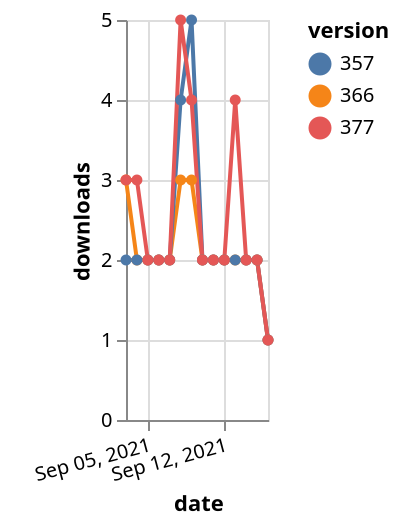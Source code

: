 {"$schema": "https://vega.github.io/schema/vega-lite/v5.json", "description": "A simple bar chart with embedded data.", "data": {"values": [{"date": "2021-09-03", "total": 2325, "delta": 3, "version": "366"}, {"date": "2021-09-04", "total": 2327, "delta": 2, "version": "366"}, {"date": "2021-09-05", "total": 2329, "delta": 2, "version": "366"}, {"date": "2021-09-06", "total": 2331, "delta": 2, "version": "366"}, {"date": "2021-09-07", "total": 2333, "delta": 2, "version": "366"}, {"date": "2021-09-08", "total": 2336, "delta": 3, "version": "366"}, {"date": "2021-09-09", "total": 2339, "delta": 3, "version": "366"}, {"date": "2021-09-10", "total": 2341, "delta": 2, "version": "366"}, {"date": "2021-09-11", "total": 2343, "delta": 2, "version": "366"}, {"date": "2021-09-12", "total": 2345, "delta": 2, "version": "366"}, {"date": "2021-09-13", "total": 2347, "delta": 2, "version": "366"}, {"date": "2021-09-14", "total": 2349, "delta": 2, "version": "366"}, {"date": "2021-09-15", "total": 2351, "delta": 2, "version": "366"}, {"date": "2021-09-16", "total": 2352, "delta": 1, "version": "366"}, {"date": "2021-09-03", "total": 2844, "delta": 2, "version": "357"}, {"date": "2021-09-04", "total": 2846, "delta": 2, "version": "357"}, {"date": "2021-09-05", "total": 2848, "delta": 2, "version": "357"}, {"date": "2021-09-06", "total": 2850, "delta": 2, "version": "357"}, {"date": "2021-09-07", "total": 2852, "delta": 2, "version": "357"}, {"date": "2021-09-08", "total": 2856, "delta": 4, "version": "357"}, {"date": "2021-09-09", "total": 2861, "delta": 5, "version": "357"}, {"date": "2021-09-10", "total": 2863, "delta": 2, "version": "357"}, {"date": "2021-09-11", "total": 2865, "delta": 2, "version": "357"}, {"date": "2021-09-12", "total": 2867, "delta": 2, "version": "357"}, {"date": "2021-09-13", "total": 2869, "delta": 2, "version": "357"}, {"date": "2021-09-14", "total": 2871, "delta": 2, "version": "357"}, {"date": "2021-09-15", "total": 2873, "delta": 2, "version": "357"}, {"date": "2021-09-16", "total": 2874, "delta": 1, "version": "357"}, {"date": "2021-09-03", "total": 2119, "delta": 3, "version": "377"}, {"date": "2021-09-04", "total": 2122, "delta": 3, "version": "377"}, {"date": "2021-09-05", "total": 2124, "delta": 2, "version": "377"}, {"date": "2021-09-06", "total": 2126, "delta": 2, "version": "377"}, {"date": "2021-09-07", "total": 2128, "delta": 2, "version": "377"}, {"date": "2021-09-08", "total": 2133, "delta": 5, "version": "377"}, {"date": "2021-09-09", "total": 2137, "delta": 4, "version": "377"}, {"date": "2021-09-10", "total": 2139, "delta": 2, "version": "377"}, {"date": "2021-09-11", "total": 2141, "delta": 2, "version": "377"}, {"date": "2021-09-12", "total": 2143, "delta": 2, "version": "377"}, {"date": "2021-09-13", "total": 2147, "delta": 4, "version": "377"}, {"date": "2021-09-14", "total": 2149, "delta": 2, "version": "377"}, {"date": "2021-09-15", "total": 2151, "delta": 2, "version": "377"}, {"date": "2021-09-16", "total": 2152, "delta": 1, "version": "377"}]}, "width": "container", "mark": {"type": "line", "point": {"filled": true}}, "encoding": {"x": {"field": "date", "type": "temporal", "timeUnit": "yearmonthdate", "title": "date", "axis": {"labelAngle": -15}}, "y": {"field": "delta", "type": "quantitative", "title": "downloads"}, "color": {"field": "version", "type": "nominal"}, "tooltip": {"field": "delta"}}}